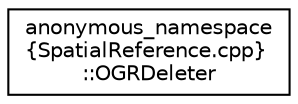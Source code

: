 digraph "Graphical Class Hierarchy"
{
  edge [fontname="Helvetica",fontsize="10",labelfontname="Helvetica",labelfontsize="10"];
  node [fontname="Helvetica",fontsize="10",shape=record];
  rankdir="LR";
  Node1 [label="anonymous_namespace\l\{SpatialReference.cpp\}\l::OGRDeleter",height=0.2,width=0.4,color="black", fillcolor="white", style="filled",URL="$structanonymous__namespace_02SpatialReference_8cpp_03_1_1OGRDeleter.html"];
}
